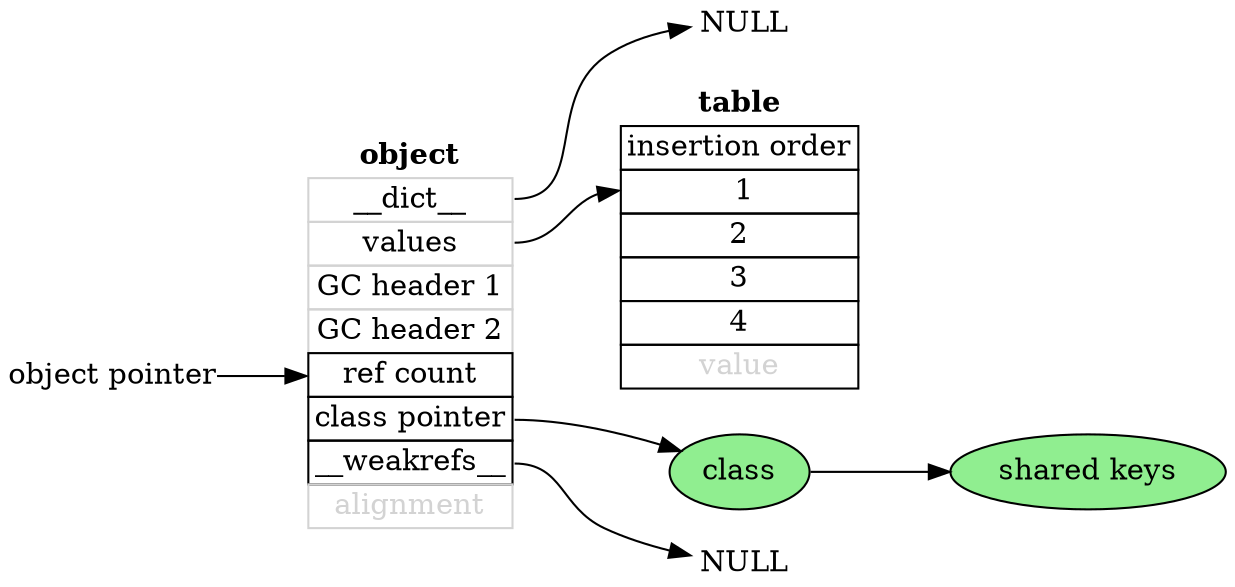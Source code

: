 digraph object_layout_311 {
    
    graph [ dpi = 300 ]; 

    rankdir = "LR"

    NULL [ label = " NULL"; shape="plain"]
    NULL2 [ label = " NULL"; shape="plain"]
    class [label="class"; fillcolor="lightgreen"; style="filled"]
    keys [label="shared keys"; fillcolor="lightgreen"; style="filled"]

    object [
        shape = none
        label = <<table border="0" cellspacing="0">
                    <tr><td><b>object</b></td></tr>
                    <tr><td border="1" port="dict" color = "lightgrey" >__dict__</td></tr>
                    <tr><td border="1" port="values" color = "lightgrey" >values</td></tr>
                    <tr><td border="1" color = "lightgrey" >GC header 1</td></tr>
                    <tr><td border="1" color = "lightgrey" >GC header 2</td></tr>
                    <tr><td port="p0" border="1">ref count</td></tr>
                    <tr><td port="cls" border="1">class pointer</td></tr>
                    <tr><td port="weak" border="1">__weakrefs__</td></tr>
                    <tr><td border="1" color = "lightgrey" ><font color = "lightgray">alignment</font></td></tr>
                </table>>
    ]

    values [
        shape = none
        label = <<table border="0" cellspacing="0">
                    <tr><td><b>table</b></td></tr>
                    <tr><td border="1">insertion order</td></tr>
                    <tr><td port="p0" border="1">     1    </td></tr>
                    <tr><td border="1"> 2 </td></tr>
                    <tr><td border="1"> 3 </td></tr>
                    <tr><td border="1"> 4 </td></tr>
                    <tr><td border="1"><font color = "lightgray">value</font></td></tr>
                </table>>
    ]

    op [label="object pointer"; shape="plain"]
    op -> object:p0

    object:weak ->  NULL
    object:cls -> class
    object:dict -> NULL2
    object:values -> values:p0
    class -> keys
}
